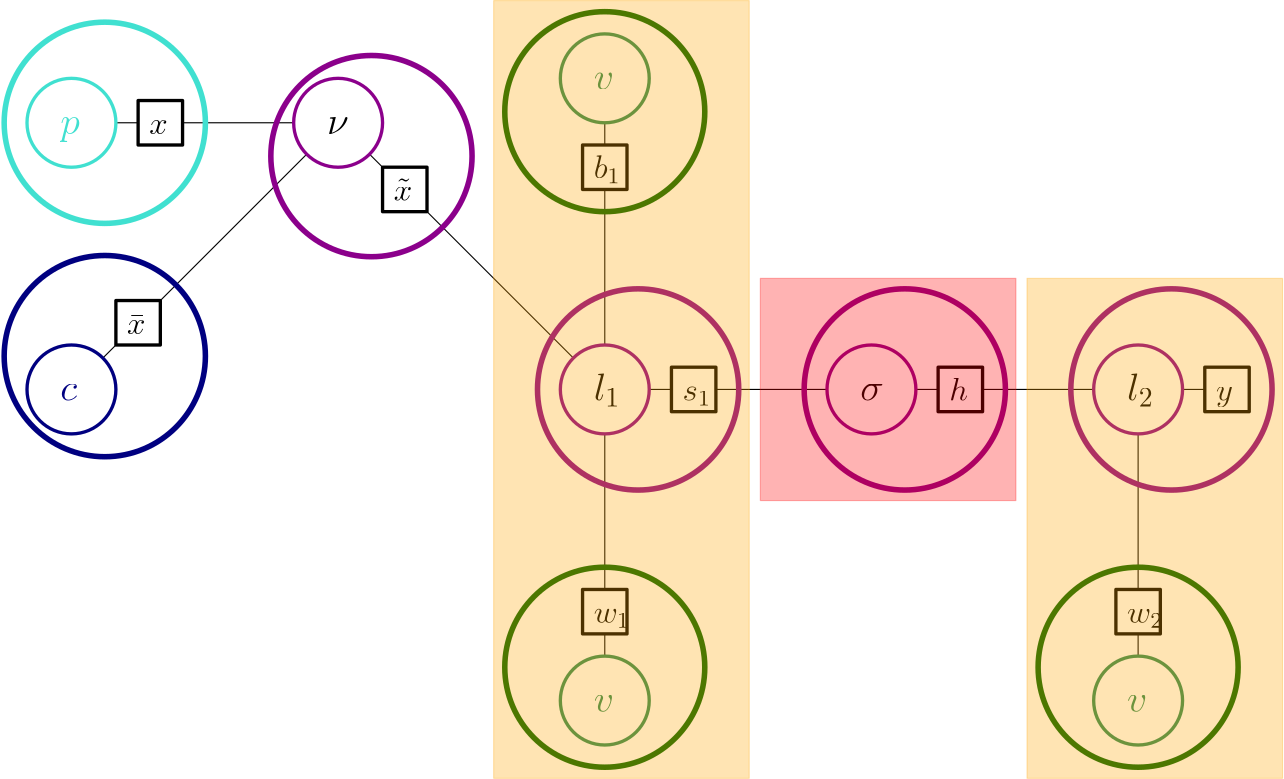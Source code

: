 <?xml version="1.0"?>
<!DOCTYPE ipe SYSTEM "ipe.dtd">
<ipe version="70206" creator="Ipe 7.2.7">
<info created="D:20180417110116" modified="D:20180418194153"/>
<ipestyle name="basic">
<symbol name="arrow/arc(spx)">
<path stroke="sym-stroke" fill="sym-stroke" pen="sym-pen">
0 0 m
-1 0.333 l
-1 -0.333 l
h
</path>
</symbol>
<symbol name="arrow/farc(spx)">
<path stroke="sym-stroke" fill="white" pen="sym-pen">
0 0 m
-1 0.333 l
-1 -0.333 l
h
</path>
</symbol>
<symbol name="arrow/ptarc(spx)">
<path stroke="sym-stroke" fill="sym-stroke" pen="sym-pen">
0 0 m
-1 0.333 l
-0.8 0 l
-1 -0.333 l
h
</path>
</symbol>
<symbol name="arrow/fptarc(spx)">
<path stroke="sym-stroke" fill="white" pen="sym-pen">
0 0 m
-1 0.333 l
-0.8 0 l
-1 -0.333 l
h
</path>
</symbol>
<symbol name="mark/circle(sx)" transformations="translations">
<path fill="sym-stroke">
0.6 0 0 0.6 0 0 e
0.4 0 0 0.4 0 0 e
</path>
</symbol>
<symbol name="mark/disk(sx)" transformations="translations">
<path fill="sym-stroke">
0.6 0 0 0.6 0 0 e
</path>
</symbol>
<symbol name="mark/fdisk(sfx)" transformations="translations">
<group>
<path fill="sym-fill">
0.5 0 0 0.5 0 0 e
</path>
<path fill="sym-stroke" fillrule="eofill">
0.6 0 0 0.6 0 0 e
0.4 0 0 0.4 0 0 e
</path>
</group>
</symbol>
<symbol name="mark/box(sx)" transformations="translations">
<path fill="sym-stroke" fillrule="eofill">
-0.6 -0.6 m
0.6 -0.6 l
0.6 0.6 l
-0.6 0.6 l
h
-0.4 -0.4 m
0.4 -0.4 l
0.4 0.4 l
-0.4 0.4 l
h
</path>
</symbol>
<symbol name="mark/square(sx)" transformations="translations">
<path fill="sym-stroke">
-0.6 -0.6 m
0.6 -0.6 l
0.6 0.6 l
-0.6 0.6 l
h
</path>
</symbol>
<symbol name="mark/fsquare(sfx)" transformations="translations">
<group>
<path fill="sym-fill">
-0.5 -0.5 m
0.5 -0.5 l
0.5 0.5 l
-0.5 0.5 l
h
</path>
<path fill="sym-stroke" fillrule="eofill">
-0.6 -0.6 m
0.6 -0.6 l
0.6 0.6 l
-0.6 0.6 l
h
-0.4 -0.4 m
0.4 -0.4 l
0.4 0.4 l
-0.4 0.4 l
h
</path>
</group>
</symbol>
<symbol name="mark/cross(sx)" transformations="translations">
<group>
<path fill="sym-stroke">
-0.43 -0.57 m
0.57 0.43 l
0.43 0.57 l
-0.57 -0.43 l
h
</path>
<path fill="sym-stroke">
-0.43 0.57 m
0.57 -0.43 l
0.43 -0.57 l
-0.57 0.43 l
h
</path>
</group>
</symbol>
<symbol name="arrow/fnormal(spx)">
<path stroke="sym-stroke" fill="white" pen="sym-pen">
0 0 m
-1 0.333 l
-1 -0.333 l
h
</path>
</symbol>
<symbol name="arrow/pointed(spx)">
<path stroke="sym-stroke" fill="sym-stroke" pen="sym-pen">
0 0 m
-1 0.333 l
-0.8 0 l
-1 -0.333 l
h
</path>
</symbol>
<symbol name="arrow/fpointed(spx)">
<path stroke="sym-stroke" fill="white" pen="sym-pen">
0 0 m
-1 0.333 l
-0.8 0 l
-1 -0.333 l
h
</path>
</symbol>
<symbol name="arrow/linear(spx)">
<path stroke="sym-stroke" pen="sym-pen">
-1 0.333 m
0 0 l
-1 -0.333 l
</path>
</symbol>
<symbol name="arrow/fdouble(spx)">
<path stroke="sym-stroke" fill="white" pen="sym-pen">
0 0 m
-1 0.333 l
-1 -0.333 l
h
-1 0 m
-2 0.333 l
-2 -0.333 l
h
</path>
</symbol>
<symbol name="arrow/double(spx)">
<path stroke="sym-stroke" fill="sym-stroke" pen="sym-pen">
0 0 m
-1 0.333 l
-1 -0.333 l
h
-1 0 m
-2 0.333 l
-2 -0.333 l
h
</path>
</symbol>
<pen name="heavier" value="0.8"/>
<pen name="fat" value="1.2"/>
<pen name="ultrafat" value="2"/>
<symbolsize name="large" value="5"/>
<symbolsize name="small" value="2"/>
<symbolsize name="tiny" value="1.1"/>
<arrowsize name="large" value="10"/>
<arrowsize name="small" value="5"/>
<arrowsize name="tiny" value="3"/>
<color name="red" value="1 0 0"/>
<color name="green" value="0 1 0"/>
<color name="blue" value="0 0 1"/>
<color name="yellow" value="1 1 0"/>
<color name="orange" value="1 0.647 0"/>
<color name="gold" value="1 0.843 0"/>
<color name="purple" value="0.627 0.125 0.941"/>
<color name="gray" value="0.745"/>
<color name="brown" value="0.647 0.165 0.165"/>
<color name="navy" value="0 0 0.502"/>
<color name="pink" value="1 0.753 0.796"/>
<color name="seagreen" value="0.18 0.545 0.341"/>
<color name="turquoise" value="0.251 0.878 0.816"/>
<color name="violet" value="0.933 0.51 0.933"/>
<color name="darkblue" value="0 0 0.545"/>
<color name="darkcyan" value="0 0.545 0.545"/>
<color name="darkgray" value="0.663"/>
<color name="darkgreen" value="0 0.392 0"/>
<color name="darkmagenta" value="0.545 0 0.545"/>
<color name="darkorange" value="1 0.549 0"/>
<color name="darkred" value="0.545 0 0"/>
<color name="lightblue" value="0.678 0.847 0.902"/>
<color name="lightcyan" value="0.878 1 1"/>
<color name="lightgray" value="0.827"/>
<color name="lightgreen" value="0.565 0.933 0.565"/>
<color name="lightyellow" value="1 1 0.878"/>
<dashstyle name="dashed" value="[4] 0"/>
<dashstyle name="dotted" value="[1 3] 0"/>
<dashstyle name="dash dotted" value="[4 2 1 2] 0"/>
<dashstyle name="dash dot dotted" value="[4 2 1 2 1 2] 0"/>
<textsize name="large" value="\large"/>
<textsize name="Large" value="\Large"/>
<textsize name="LARGE" value="\LARGE"/>
<textsize name="huge" value="\huge"/>
<textsize name="Huge" value="\Huge"/>
<textsize name="small" value="\small"/>
<textsize name="footnote" value="\footnotesize"/>
<textsize name="tiny" value="\tiny"/>
<textstyle name="center" begin="\begin{center}" end="\end{center}"/>
<textstyle name="itemize" begin="\begin{itemize}" end="\end{itemize}"/>
<textstyle name="item" begin="\begin{itemize}\item{}" end="\end{itemize}"/>
<gridsize name="4 pts" value="4"/>
<gridsize name="8 pts (~3 mm)" value="8"/>
<gridsize name="16 pts (~6 mm)" value="16"/>
<gridsize name="32 pts (~12 mm)" value="32"/>
<gridsize name="10 pts (~3.5 mm)" value="10"/>
<gridsize name="20 pts (~7 mm)" value="20"/>
<gridsize name="14 pts (~5 mm)" value="14"/>
<gridsize name="28 pts (~10 mm)" value="28"/>
<gridsize name="56 pts (~20 mm)" value="56"/>
<anglesize name="90 deg" value="90"/>
<anglesize name="60 deg" value="60"/>
<anglesize name="45 deg" value="45"/>
<anglesize name="30 deg" value="30"/>
<anglesize name="22.5 deg" value="22.5"/>
<opacity name="10%" value="0.1"/>
<opacity name="30%" value="0.3"/>
<opacity name="50%" value="0.5"/>
<opacity name="75%" value="0.75"/>
<tiling name="falling" angle="-60" step="4" width="1"/>
<tiling name="rising" angle="30" step="4" width="1"/>
</ipestyle>
<page>
<layer name="alpha"/>
<view layers="alpha" active="alpha"/>
<path layer="alpha" stroke="black">
64 736 m
160 736 l
</path>
<path stroke="black">
160 736 m
256 640 l
</path>
<path matrix="0 -1.16667 1 0 -384 938.667" stroke="black">
160 640 m
256 640 l
</path>
<path matrix="0 0 0 1.16667 256 -106.667" stroke="black">
160 544 m
256 640 l
</path>
<path stroke="black">
256 640 m
352 640 l
</path>
<path stroke="black">
352 640 m
448 640 l
</path>
<path stroke="black" fill="white" pen="fat">
88 744 m
88 728 l
104 728 l
104 744 l
h
</path>
<path stroke="turquoise" fill="white" pen="fat">
16 0 0 16 64 736 e
</path>
<path matrix="1 0 0 1 192 -96" stroke="darkmagenta" fill="white" pen="fat">
16 0 0 16 64 736 e
</path>
<path matrix="1 0 0 1 192 16" stroke="seagreen" fill="white" pen="fat">
16 0 0 16 64 736 e
</path>
<path matrix="1 0 0 1 192 -208" stroke="seagreen" fill="white" pen="fat">
16 0 0 16 64 736 e
</path>
<path matrix="1 0 0 1 288 -96" stroke="darkmagenta" fill="white" pen="fat">
16 0 0 16 64 736 e
</path>
<path matrix="1 0 0 1 88 -24" stroke="black" fill="white" pen="fat">
88 744 m
88 728 l
104 728 l
104 744 l
h
</path>
<path matrix="1 0 0 1 160 -16" stroke="black" fill="white" pen="fat">
88 744 m
88 728 l
104 728 l
104 744 l
h
</path>
<path matrix="1 0 0 1 192 -96" stroke="black" fill="white" pen="fat">
88 744 m
88 728 l
104 728 l
104 744 l
h
</path>
<path matrix="1 0 0 1 288 -96" stroke="black" fill="white" pen="fat">
88 744 m
88 728 l
104 728 l
104 744 l
h
</path>
<path matrix="1 0 0 1 160 -176" stroke="black" fill="white" pen="fat">
88 744 m
88 728 l
104 728 l
104 744 l
h
</path>
<path matrix="0 0 0 1.16667 448 -106.667" stroke="black">
352 544 m
448 640 l
</path>
<path matrix="1 0 0 1 384 -208" stroke="seagreen" fill="white" pen="fat">
16 0 0 16 64 736 e
</path>
<path matrix="1 0 0 1 352 -176" stroke="black" fill="white" pen="fat">
88 744 m
88 728 l
104 728 l
104 744 l
h
</path>
<path stroke="black">
448 640 m
480 640 l
</path>
<path matrix="1 0 0 1 384 -96" stroke="darkmagenta" fill="white" pen="fat">
16 0 0 16 64 736 e
</path>
<path matrix="1 0 0 1 384 -96" stroke="black" fill="white" pen="fat">
88 744 m
88 728 l
104 728 l
104 744 l
h
</path>
<text transformations="translations" pos="252 636" stroke="black" type="label" width="9.664" height="9.965" depth="2.15" valign="baseline" size="Large" style="math">l_1</text>
<text matrix="1 0 0 1 -4 0" transformations="translations" pos="352 636" stroke="black" type="label" width="8.499" height="6.177" depth="0" valign="baseline" size="Large" style="math">\sigma</text>
<text transformations="translations" pos="444 636" stroke="black" type="label" width="9.664" height="9.965" depth="2.15" valign="baseline" size="Large" style="math">l_2</text>
<text matrix="1 0 0 1 96 -16" transformations="translations" pos="156 540" stroke="seagreen" type="label" width="7.306" height="6.177" depth="0" valign="baseline" size="Large" style="math">v</text>
<text matrix="1 0 0 1 96 208" transformations="translations" pos="156 540" stroke="seagreen" type="label" width="7.306" height="6.177" depth="0" valign="baseline" size="Large" style="math">v</text>
<text matrix="1 0 0 1 288 -16" transformations="translations" pos="156 540" stroke="seagreen" type="label" width="7.306" height="6.177" depth="0" valign="baseline" size="Large" style="math">v</text>
<text transformations="translations" pos="60 732" stroke="turquoise" type="label" width="7.05" height="6.176" depth="2.79" valign="baseline" size="Large" style="math">p</text>
<text transformations="translations" pos="92 732" stroke="black" type="label" width="6.652" height="5.147" depth="0" valign="baseline" size="large" style="math">x</text>
<text matrix="1 0 0 1 64 80" transformations="translations" pos="188 636" stroke="black" type="label" width="9.709" height="8.305" depth="1.79" valign="baseline" size="large" style="math">b_1</text>
<text matrix="1 0 0 1 72 -12" transformations="translations" pos="180 568" stroke="black" type="label" width="13.1" height="5.151" depth="1.79" valign="baseline" size="large" style="math">w_1</text>
<text transformations="translations" pos="284 636" stroke="black" type="label" width="10.246" height="5.151" depth="1.79" valign="baseline" size="large" style="math">s_1</text>
<text transformations="translations" pos="380 636" stroke="black" type="label" width="6.739" height="8.302" depth="0" valign="baseline" size="large" style="math">h</text>
<text matrix="1 0 0 1 72 -8" transformations="translations" pos="372 564" stroke="black" type="label" width="13.1" height="5.151" depth="1.79" valign="baseline" size="large" style="math">w_2</text>
<text transformations="translations" pos="476 636" stroke="black" type="label" width="6.137" height="5.152" depth="2.32" valign="baseline" size="large" style="math">y</text>
<path stroke="black">
64 640 m
160 736 l
</path>
<path matrix="1 0 0 1 96 0" stroke="darkmagenta" fill="white" pen="fat">
16 0 0 16 64 736 e
</path>
<text transformations="translations" pos="156 732" stroke="black" type="label" width="7.846" height="6.177" depth="0" valign="baseline" size="Large" style="math">\nu</text>
<path matrix="1 0 0 1 0 -96" stroke="navy" fill="white" pen="fat">
16 0 0 16 64 736 e
</path>
<path matrix="1 0 0 1 -8 -72" stroke="black" fill="white" pen="fat">
88 744 m
88 728 l
104 728 l
104 744 l
h
</path>
<text matrix="1 0 0 1 -96 -48" transformations="translations" pos="180 708" stroke="black" type="label" width="6.652" height="6.752" depth="0" valign="baseline" size="large" style="math">\bar{x}</text>
<text matrix="1 0 0 1 0 -96" transformations="translations" pos="60 732" stroke="navy" type="label" width="6.046" height="6.177" depth="0" valign="baseline" size="Large" style="math">c</text>
<text transformations="translations" pos="180 708" stroke="black" type="label" width="6.652" height="7.935" depth="0" valign="baseline" size="large" style="math">\tilde{x}</text>
<path stroke="darkmagenta" pen="ultrafat">
36.2215 0 0 36.2215 172 724 e
</path>
<path matrix="1 0 0 1 96 -84" stroke="darkmagenta" pen="ultrafat">
36.2215 0 0 36.2215 172 724 e
</path>
<path matrix="1 0 0 1 192 -84" stroke="darkmagenta" pen="ultrafat">
36.2215 0 0 36.2215 172 724 e
</path>
<path matrix="1 0 0 1 288 -84" stroke="darkmagenta" pen="ultrafat">
36.2215 0 0 36.2215 172 724 e
</path>
<path matrix="1 0 0 1 -96 -72" stroke="navy" pen="ultrafat">
36.2215 0 0 36.2215 172 724 e
</path>
<path matrix="1 0 0 1 -96 12" stroke="turquoise" pen="ultrafat">
36.2215 0 0 36.2215 172 724 e
</path>
<path stroke="darkgreen" pen="ultrafat">
36 0 0 36 256 740 e
</path>
<path matrix="1 0 0 1 0 -200" stroke="darkgreen" pen="ultrafat">
36 0 0 36 256 740 e
</path>
<path matrix="1 0 0 1 192 -200" stroke="darkgreen" pen="ultrafat">
36 0 0 36 256 740 e
</path>
<path stroke="orange" fill="orange" opacity="30%">
216 780 m
216 500 l
308 500 l
308 780 l
h
</path>
<path stroke="orange" fill="orange" opacity="30%">
408 680 m
408 500 l
500 500 l
500 680 l
h
</path>
<path stroke="red" fill="red" opacity="30%">
312 680 m
312 600 l
404 600 l
404 680 l
h
</path>
</page>
</ipe>
